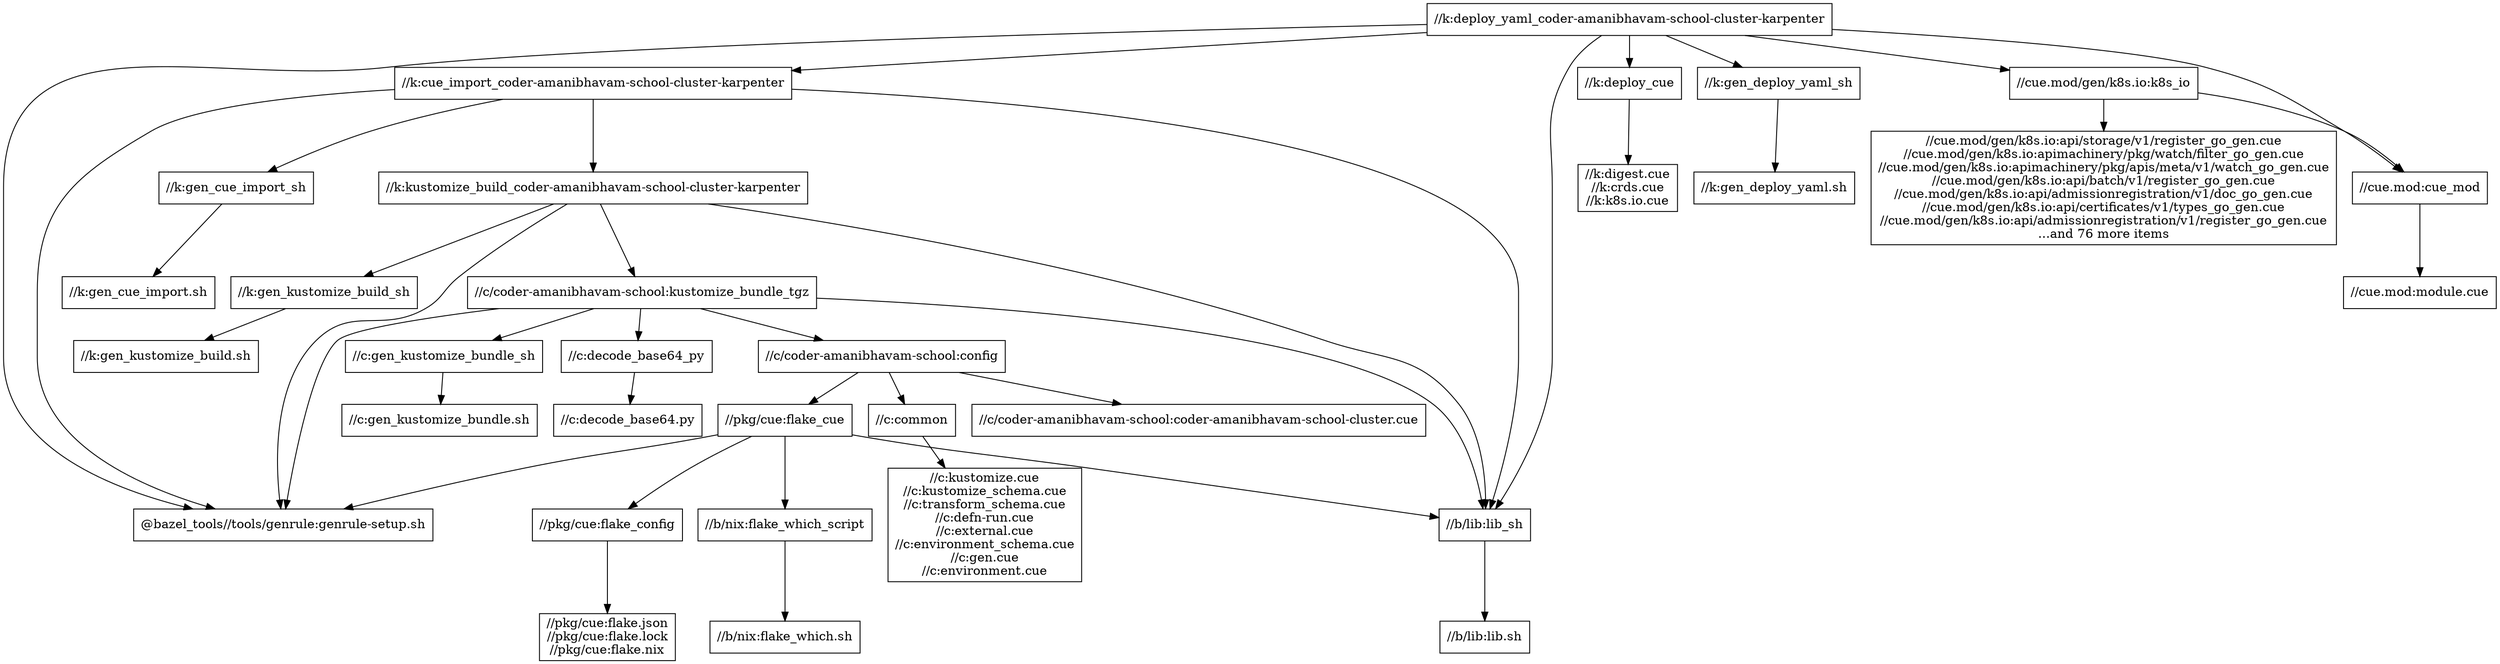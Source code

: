 digraph mygraph {
  node [shape=box];
  "//k:deploy_yaml_coder-amanibhavam-school-cluster-karpenter"
  "//k:deploy_yaml_coder-amanibhavam-school-cluster-karpenter" -> "//k:cue_import_coder-amanibhavam-school-cluster-karpenter"
  "//k:deploy_yaml_coder-amanibhavam-school-cluster-karpenter" -> "//k:deploy_cue"
  "//k:deploy_yaml_coder-amanibhavam-school-cluster-karpenter" -> "//k:gen_deploy_yaml_sh"
  "//k:deploy_yaml_coder-amanibhavam-school-cluster-karpenter" -> "//cue.mod:cue_mod"
  "//k:deploy_yaml_coder-amanibhavam-school-cluster-karpenter" -> "//cue.mod/gen/k8s.io:k8s_io"
  "//k:deploy_yaml_coder-amanibhavam-school-cluster-karpenter" -> "//b/lib:lib_sh"
  "//k:deploy_yaml_coder-amanibhavam-school-cluster-karpenter" -> "@bazel_tools//tools/genrule:genrule-setup.sh"
  "//k:cue_import_coder-amanibhavam-school-cluster-karpenter"
  "//k:cue_import_coder-amanibhavam-school-cluster-karpenter" -> "//k:kustomize_build_coder-amanibhavam-school-cluster-karpenter"
  "//k:cue_import_coder-amanibhavam-school-cluster-karpenter" -> "//k:gen_cue_import_sh"
  "//k:cue_import_coder-amanibhavam-school-cluster-karpenter" -> "//b/lib:lib_sh"
  "//k:cue_import_coder-amanibhavam-school-cluster-karpenter" -> "@bazel_tools//tools/genrule:genrule-setup.sh"
  "//k:gen_cue_import_sh"
  "//k:gen_cue_import_sh" -> "//k:gen_cue_import.sh"
  "//k:gen_cue_import.sh"
  "//k:kustomize_build_coder-amanibhavam-school-cluster-karpenter"
  "//k:kustomize_build_coder-amanibhavam-school-cluster-karpenter" -> "//k:gen_kustomize_build_sh"
  "//k:kustomize_build_coder-amanibhavam-school-cluster-karpenter" -> "//c/coder-amanibhavam-school:kustomize_bundle_tgz"
  "//k:kustomize_build_coder-amanibhavam-school-cluster-karpenter" -> "//b/lib:lib_sh"
  "//k:kustomize_build_coder-amanibhavam-school-cluster-karpenter" -> "@bazel_tools//tools/genrule:genrule-setup.sh"
  "//k:gen_kustomize_build_sh"
  "//k:gen_kustomize_build_sh" -> "//k:gen_kustomize_build.sh"
  "//k:gen_deploy_yaml_sh"
  "//k:gen_deploy_yaml_sh" -> "//k:gen_deploy_yaml.sh"
  "//k:gen_deploy_yaml.sh"
  "//cue.mod/gen/k8s.io:k8s_io"
  "//cue.mod/gen/k8s.io:k8s_io" -> "//cue.mod/gen/k8s.io:api/storage/v1/register_go_gen.cue\n//cue.mod/gen/k8s.io:apimachinery/pkg/watch/filter_go_gen.cue\n//cue.mod/gen/k8s.io:apimachinery/pkg/apis/meta/v1/watch_go_gen.cue\n//cue.mod/gen/k8s.io:api/batch/v1/register_go_gen.cue\n//cue.mod/gen/k8s.io:api/admissionregistration/v1/doc_go_gen.cue\n//cue.mod/gen/k8s.io:api/certificates/v1/types_go_gen.cue\n//cue.mod/gen/k8s.io:api/admissionregistration/v1/register_go_gen.cue\n...and 76 more items"
  "//cue.mod/gen/k8s.io:k8s_io" -> "//cue.mod:cue_mod"
  "//cue.mod:cue_mod"
  "//cue.mod:cue_mod" -> "//cue.mod:module.cue"
  "//cue.mod:module.cue"
  "//cue.mod/gen/k8s.io:api/storage/v1/register_go_gen.cue\n//cue.mod/gen/k8s.io:apimachinery/pkg/watch/filter_go_gen.cue\n//cue.mod/gen/k8s.io:apimachinery/pkg/apis/meta/v1/watch_go_gen.cue\n//cue.mod/gen/k8s.io:api/batch/v1/register_go_gen.cue\n//cue.mod/gen/k8s.io:api/admissionregistration/v1/doc_go_gen.cue\n//cue.mod/gen/k8s.io:api/certificates/v1/types_go_gen.cue\n//cue.mod/gen/k8s.io:api/admissionregistration/v1/register_go_gen.cue\n...and 76 more items"
  "//k:deploy_cue"
  "//k:deploy_cue" -> "//k:digest.cue\n//k:crds.cue\n//k:k8s.io.cue"
  "//k:gen_kustomize_build.sh"
  "//c/coder-amanibhavam-school:kustomize_bundle_tgz"
  "//c/coder-amanibhavam-school:kustomize_bundle_tgz" -> "//c/coder-amanibhavam-school:config"
  "//c/coder-amanibhavam-school:kustomize_bundle_tgz" -> "@bazel_tools//tools/genrule:genrule-setup.sh"
  "//c/coder-amanibhavam-school:kustomize_bundle_tgz" -> "//c:gen_kustomize_bundle_sh"
  "//c/coder-amanibhavam-school:kustomize_bundle_tgz" -> "//b/lib:lib_sh"
  "//c/coder-amanibhavam-school:kustomize_bundle_tgz" -> "//c:decode_base64_py"
  "//c:decode_base64_py"
  "//c:decode_base64_py" -> "//c:decode_base64.py"
  "//c:decode_base64.py"
  "//c:gen_kustomize_bundle_sh"
  "//c:gen_kustomize_bundle_sh" -> "//c:gen_kustomize_bundle.sh"
  "//c/coder-amanibhavam-school:config"
  "//c/coder-amanibhavam-school:config" -> "//pkg/cue:flake_cue"
  "//c/coder-amanibhavam-school:config" -> "//c/coder-amanibhavam-school:coder-amanibhavam-school-cluster.cue"
  "//c/coder-amanibhavam-school:config" -> "//c:common"
  "//c:common"
  "//c:common" -> "//c:kustomize.cue\n//c:kustomize_schema.cue\n//c:transform_schema.cue\n//c:defn-run.cue\n//c:external.cue\n//c:environment_schema.cue\n//c:gen.cue\n//c:environment.cue"
  "//c:kustomize.cue\n//c:kustomize_schema.cue\n//c:transform_schema.cue\n//c:defn-run.cue\n//c:external.cue\n//c:environment_schema.cue\n//c:gen.cue\n//c:environment.cue"
  "//c/coder-amanibhavam-school:coder-amanibhavam-school-cluster.cue"
  "//pkg/cue:flake_cue"
  "//pkg/cue:flake_cue" -> "//pkg/cue:flake_config"
  "//pkg/cue:flake_cue" -> "//b/nix:flake_which_script"
  "//pkg/cue:flake_cue" -> "@bazel_tools//tools/genrule:genrule-setup.sh"
  "//pkg/cue:flake_cue" -> "//b/lib:lib_sh"
  "@bazel_tools//tools/genrule:genrule-setup.sh"
  "//b/nix:flake_which_script"
  "//b/nix:flake_which_script" -> "//b/nix:flake_which.sh"
  "//b/nix:flake_which.sh"
  "//pkg/cue:flake_config"
  "//pkg/cue:flake_config" -> "//pkg/cue:flake.json\n//pkg/cue:flake.lock\n//pkg/cue:flake.nix"
  "//pkg/cue:flake.json\n//pkg/cue:flake.lock\n//pkg/cue:flake.nix"
  "//k:digest.cue\n//k:crds.cue\n//k:k8s.io.cue"
  "//b/lib:lib_sh"
  "//b/lib:lib_sh" -> "//b/lib:lib.sh"
  "//b/lib:lib.sh"
  "//c:gen_kustomize_bundle.sh"
}
